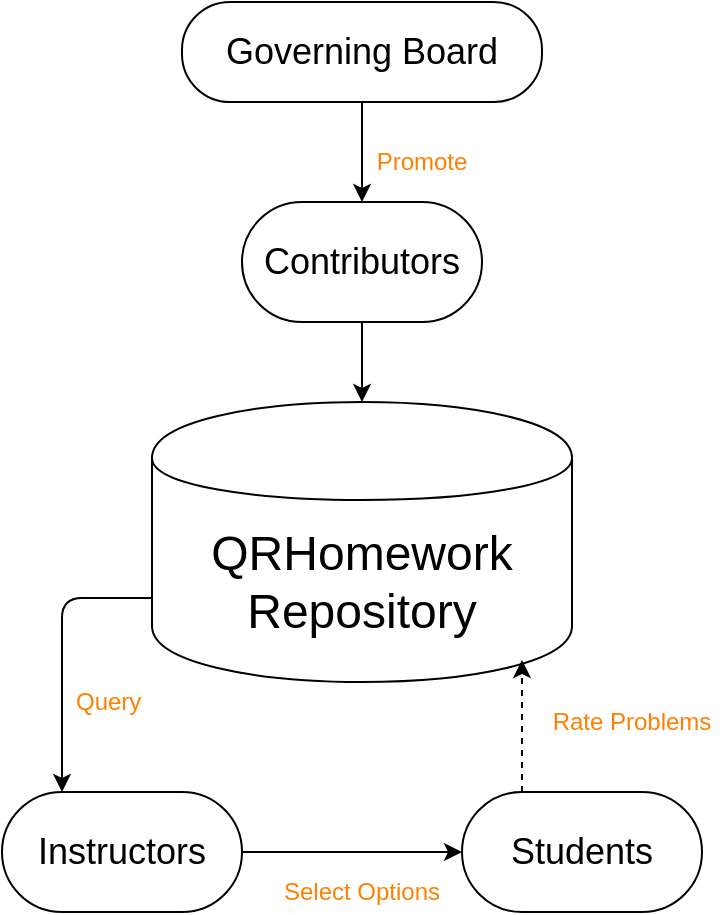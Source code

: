 <mxfile version="12.1.9" type="device" pages="1"><diagram id="Q7suguEEgTnYM5svycEx" name="Page-1"><mxGraphModel dx="1422" dy="846" grid="1" gridSize="10" guides="1" tooltips="1" connect="1" arrows="1" fold="1" page="1" pageScale="1" pageWidth="1100" pageHeight="850" math="0" shadow="0"><root><mxCell id="0"/><mxCell id="1" parent="0"/><mxCell id="Og_CJQKqRGGalrYXJkU4-1" value="&lt;font style=&quot;font-size: 24px&quot;&gt;QRHomework&lt;br&gt;Repository&lt;br&gt;&lt;/font&gt;" style="shape=cylinder;whiteSpace=wrap;html=1;boundedLbl=1;backgroundOutline=1;" vertex="1" parent="1"><mxGeometry x="395" y="230" width="210" height="140" as="geometry"/></mxCell><mxCell id="Og_CJQKqRGGalrYXJkU4-25" style="edgeStyle=orthogonalEdgeStyle;rounded=0;orthogonalLoop=1;jettySize=auto;html=1;exitX=0.5;exitY=1;exitDx=0;exitDy=0;entryX=0.5;entryY=0;entryDx=0;entryDy=0;" edge="1" parent="1" source="Og_CJQKqRGGalrYXJkU4-2" target="Og_CJQKqRGGalrYXJkU4-4"><mxGeometry relative="1" as="geometry"/></mxCell><mxCell id="Og_CJQKqRGGalrYXJkU4-2" value="&lt;font style=&quot;font-size: 18px&quot;&gt;Governing Board&lt;/font&gt;" style="rounded=1;whiteSpace=wrap;html=1;arcSize=48;" vertex="1" parent="1"><mxGeometry x="410" y="30" width="180" height="50" as="geometry"/></mxCell><mxCell id="Og_CJQKqRGGalrYXJkU4-4" value="&lt;font style=&quot;font-size: 18px&quot;&gt;Contributors&lt;/font&gt;" style="rounded=1;whiteSpace=wrap;html=1;arcSize=50;" vertex="1" parent="1"><mxGeometry x="440" y="130" width="120" height="60" as="geometry"/></mxCell><mxCell id="Og_CJQKqRGGalrYXJkU4-8" value="" style="endArrow=classic;html=1;exitX=0.5;exitY=1;exitDx=0;exitDy=0;" edge="1" parent="1" source="Og_CJQKqRGGalrYXJkU4-4" target="Og_CJQKqRGGalrYXJkU4-1"><mxGeometry width="50" height="50" relative="1" as="geometry"><mxPoint x="410" y="500" as="sourcePoint"/><mxPoint x="460" y="450" as="targetPoint"/></mxGeometry></mxCell><mxCell id="Og_CJQKqRGGalrYXJkU4-10" value="&lt;font style=&quot;font-size: 18px&quot;&gt;Instructors&lt;/font&gt;" style="rounded=1;whiteSpace=wrap;html=1;arcSize=50;" vertex="1" parent="1"><mxGeometry x="320" y="425" width="120" height="60" as="geometry"/></mxCell><mxCell id="Og_CJQKqRGGalrYXJkU4-11" value="&lt;font style=&quot;font-size: 18px&quot;&gt;Students&lt;/font&gt;" style="rounded=1;whiteSpace=wrap;html=1;arcSize=50;" vertex="1" parent="1"><mxGeometry x="550" y="425" width="120" height="60" as="geometry"/></mxCell><mxCell id="Og_CJQKqRGGalrYXJkU4-13" value="" style="endArrow=classic;html=1;dashed=1;exitX=0.25;exitY=0;exitDx=0;exitDy=0;" edge="1" parent="1" source="Og_CJQKqRGGalrYXJkU4-11"><mxGeometry width="50" height="50" relative="1" as="geometry"><mxPoint x="580" y="420" as="sourcePoint"/><mxPoint x="580" y="359" as="targetPoint"/></mxGeometry></mxCell><mxCell id="Og_CJQKqRGGalrYXJkU4-14" value="&lt;font color=&quot;#ff8000&quot;&gt;Select Options&lt;/font&gt;" style="text;html=1;strokeColor=none;fillColor=none;align=center;verticalAlign=middle;whiteSpace=wrap;rounded=0;" vertex="1" parent="1"><mxGeometry x="455" y="465" width="90" height="20" as="geometry"/></mxCell><mxCell id="Og_CJQKqRGGalrYXJkU4-15" value="&lt;font color=&quot;#ff8000&quot;&gt;Promote&lt;/font&gt;" style="text;html=1;strokeColor=none;fillColor=none;align=center;verticalAlign=middle;whiteSpace=wrap;rounded=0;" vertex="1" parent="1"><mxGeometry x="510" y="100" width="40" height="20" as="geometry"/></mxCell><mxCell id="Og_CJQKqRGGalrYXJkU4-16" value="&lt;font color=&quot;#ff8000&quot;&gt;Query&amp;nbsp;&lt;/font&gt;" style="text;html=1;strokeColor=none;fillColor=none;align=center;verticalAlign=middle;whiteSpace=wrap;rounded=0;" vertex="1" parent="1"><mxGeometry x="355" y="370" width="40" height="20" as="geometry"/></mxCell><mxCell id="Og_CJQKqRGGalrYXJkU4-18" value="" style="endArrow=classic;html=1;entryX=0;entryY=0.5;entryDx=0;entryDy=0;" edge="1" parent="1" target="Og_CJQKqRGGalrYXJkU4-11"><mxGeometry width="50" height="50" relative="1" as="geometry"><mxPoint x="440" y="455" as="sourcePoint"/><mxPoint x="370" y="520" as="targetPoint"/></mxGeometry></mxCell><mxCell id="Og_CJQKqRGGalrYXJkU4-23" value="&lt;font color=&quot;#ff8000&quot;&gt;Rate Problems&lt;/font&gt;" style="text;html=1;strokeColor=none;fillColor=none;align=center;verticalAlign=middle;whiteSpace=wrap;rounded=0;" vertex="1" parent="1"><mxGeometry x="590" y="380" width="90" height="20" as="geometry"/></mxCell><mxCell id="Og_CJQKqRGGalrYXJkU4-27" value="" style="endArrow=classic;html=1;exitX=0;exitY=0.7;exitDx=0;exitDy=0;entryX=0.25;entryY=0;entryDx=0;entryDy=0;" edge="1" parent="1" source="Og_CJQKqRGGalrYXJkU4-1" target="Og_CJQKqRGGalrYXJkU4-10"><mxGeometry width="50" height="50" relative="1" as="geometry"><mxPoint x="320" y="560" as="sourcePoint"/><mxPoint x="370" y="510" as="targetPoint"/><Array as="points"><mxPoint x="350" y="328"/></Array></mxGeometry></mxCell></root></mxGraphModel></diagram></mxfile>